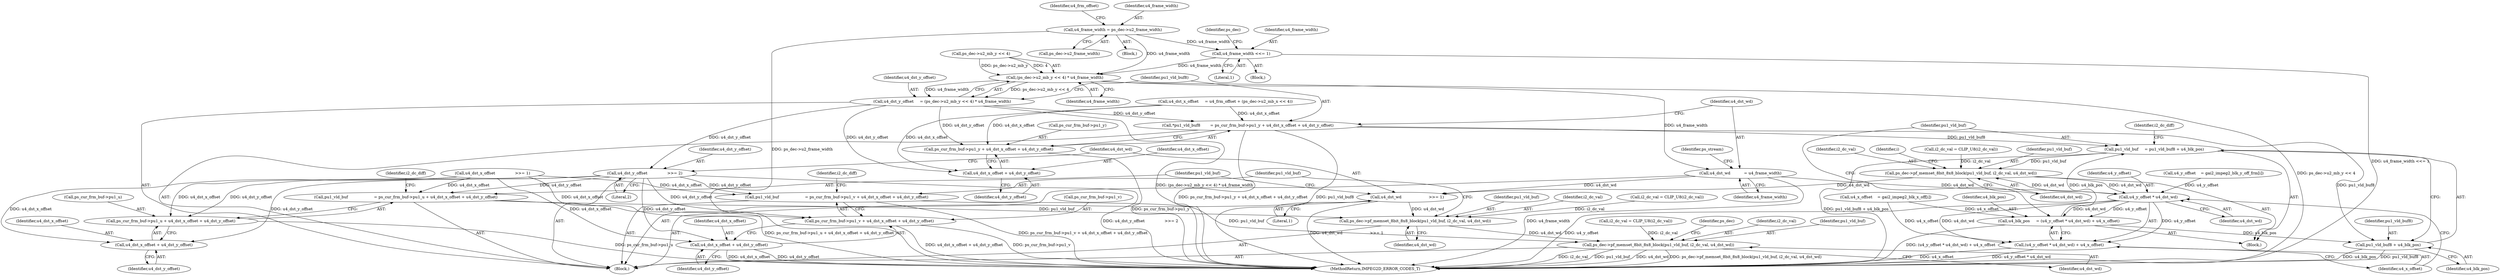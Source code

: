 digraph "0_Android_ffab15eb80630dc799eb410855c93525b75233c3_1@pointer" {
"1000134" [label="(Call,u4_frame_width = ps_dec->u2_frame_width)"];
"1000150" [label="(Call,u4_frame_width <<= 1)"];
"1000184" [label="(Call,(ps_dec->u2_mb_y << 4) * u4_frame_width)"];
"1000182" [label="(Call,u4_dst_y_offset     = (ps_dec->u2_mb_y << 4) * u4_frame_width)"];
"1000192" [label="(Call,*pu1_vld_buf8        = ps_cur_frm_buf->pu1_y + u4_dst_x_offset + u4_dst_y_offset)"];
"1000259" [label="(Call,pu1_vld_buf     = pu1_vld_buf8 + u4_blk_pos)"];
"1000288" [label="(Call,ps_dec->pf_memset_8bit_8x8_block(pu1_vld_buf, i2_dc_val, u4_dst_wd))"];
"1000255" [label="(Call,u4_y_offset * u4_dst_wd)"];
"1000252" [label="(Call,u4_blk_pos     = (u4_y_offset * u4_dst_wd) + u4_x_offset)"];
"1000261" [label="(Call,pu1_vld_buf8 + u4_blk_pos)"];
"1000254" [label="(Call,(u4_y_offset * u4_dst_wd) + u4_x_offset)"];
"1000298" [label="(Call,u4_dst_wd                      >>= 1)"];
"1000334" [label="(Call,ps_dec->pf_memset_8bit_8x8_block(pu1_vld_buf, i2_dc_val, u4_dst_wd))"];
"1000371" [label="(Call,ps_dec->pf_memset_8bit_8x8_block(pu1_vld_buf, i2_dc_val, u4_dst_wd))"];
"1000194" [label="(Call,ps_cur_frm_buf->pu1_y + u4_dst_x_offset + u4_dst_y_offset)"];
"1000198" [label="(Call,u4_dst_x_offset + u4_dst_y_offset)"];
"1000295" [label="(Call,u4_dst_y_offset                >>= 2)"];
"1000301" [label="(Call,pu1_vld_buf                     = ps_cur_frm_buf->pu1_u + u4_dst_x_offset + u4_dst_y_offset)"];
"1000303" [label="(Call,ps_cur_frm_buf->pu1_u + u4_dst_x_offset + u4_dst_y_offset)"];
"1000307" [label="(Call,u4_dst_x_offset + u4_dst_y_offset)"];
"1000338" [label="(Call,pu1_vld_buf                     = ps_cur_frm_buf->pu1_v + u4_dst_x_offset + u4_dst_y_offset)"];
"1000340" [label="(Call,ps_cur_frm_buf->pu1_v + u4_dst_x_offset + u4_dst_y_offset)"];
"1000344" [label="(Call,u4_dst_x_offset + u4_dst_y_offset)"];
"1000202" [label="(Call,u4_dst_wd           = u4_frame_width)"];
"1000203" [label="(Identifier,u4_dst_wd)"];
"1000438" [label="(MethodReturn,IMPEG2D_ERROR_CODES_T)"];
"1000339" [label="(Identifier,pu1_vld_buf)"];
"1000292" [label="(Call,u4_dst_x_offset                >>= 1)"];
"1000296" [label="(Identifier,u4_dst_y_offset)"];
"1000257" [label="(Identifier,u4_dst_wd)"];
"1000298" [label="(Call,u4_dst_wd                      >>= 1)"];
"1000334" [label="(Call,ps_dec->pf_memset_8bit_8x8_block(pu1_vld_buf, i2_dc_val, u4_dst_wd))"];
"1000252" [label="(Call,u4_blk_pos     = (u4_y_offset * u4_dst_wd) + u4_x_offset)"];
"1000262" [label="(Identifier,pu1_vld_buf8)"];
"1000192" [label="(Call,*pu1_vld_buf8        = ps_cur_frm_buf->pu1_y + u4_dst_x_offset + u4_dst_y_offset)"];
"1000204" [label="(Identifier,u4_frame_width)"];
"1000194" [label="(Call,ps_cur_frm_buf->pu1_y + u4_dst_x_offset + u4_dst_y_offset)"];
"1000367" [label="(Call,i2_dc_val = CLIP_U8(i2_dc_val))"];
"1000340" [label="(Call,ps_cur_frm_buf->pu1_v + u4_dst_x_offset + u4_dst_y_offset)"];
"1000309" [label="(Identifier,u4_dst_y_offset)"];
"1000263" [label="(Identifier,u4_blk_pos)"];
"1000195" [label="(Call,ps_cur_frm_buf->pu1_y)"];
"1000156" [label="(Identifier,ps_dec)"];
"1000377" [label="(Identifier,ps_dec)"];
"1000141" [label="(Identifier,u4_frm_offset)"];
"1000295" [label="(Call,u4_dst_y_offset                >>= 2)"];
"1000136" [label="(Call,ps_dec->u2_frame_width)"];
"1000183" [label="(Identifier,u4_dst_y_offset)"];
"1000284" [label="(Call,i2_dc_val = CLIP_U8(i2_dc_val))"];
"1000335" [label="(Identifier,pu1_vld_buf)"];
"1000344" [label="(Call,u4_dst_x_offset + u4_dst_y_offset)"];
"1000255" [label="(Call,u4_y_offset * u4_dst_wd)"];
"1000300" [label="(Literal,1)"];
"1000291" [label="(Identifier,u4_dst_wd)"];
"1000373" [label="(Identifier,i2_dc_val)"];
"1000149" [label="(Block,)"];
"1000260" [label="(Identifier,pu1_vld_buf)"];
"1000166" [label="(Block,)"];
"1000150" [label="(Call,u4_frame_width <<= 1)"];
"1000135" [label="(Identifier,u4_frame_width)"];
"1000199" [label="(Identifier,u4_dst_x_offset)"];
"1000336" [label="(Identifier,i2_dc_val)"];
"1000346" [label="(Identifier,u4_dst_y_offset)"];
"1000307" [label="(Call,u4_dst_x_offset + u4_dst_y_offset)"];
"1000115" [label="(Block,)"];
"1000303" [label="(Call,ps_cur_frm_buf->pu1_u + u4_dst_x_offset + u4_dst_y_offset)"];
"1000289" [label="(Identifier,pu1_vld_buf)"];
"1000371" [label="(Call,ps_dec->pf_memset_8bit_8x8_block(pu1_vld_buf, i2_dc_val, u4_dst_wd))"];
"1000299" [label="(Identifier,u4_dst_wd)"];
"1000302" [label="(Identifier,pu1_vld_buf)"];
"1000290" [label="(Identifier,i2_dc_val)"];
"1000341" [label="(Call,ps_cur_frm_buf->pu1_v)"];
"1000372" [label="(Identifier,pu1_vld_buf)"];
"1000134" [label="(Call,u4_frame_width = ps_dec->u2_frame_width)"];
"1000202" [label="(Call,u4_dst_wd           = u4_frame_width)"];
"1000374" [label="(Identifier,u4_dst_wd)"];
"1000151" [label="(Identifier,u4_frame_width)"];
"1000297" [label="(Literal,2)"];
"1000198" [label="(Call,u4_dst_x_offset + u4_dst_y_offset)"];
"1000301" [label="(Call,pu1_vld_buf                     = ps_cur_frm_buf->pu1_u + u4_dst_x_offset + u4_dst_y_offset)"];
"1000184" [label="(Call,(ps_dec->u2_mb_y << 4) * u4_frame_width)"];
"1000256" [label="(Identifier,u4_y_offset)"];
"1000254" [label="(Call,(u4_y_offset * u4_dst_wd) + u4_x_offset)"];
"1000345" [label="(Identifier,u4_dst_x_offset)"];
"1000182" [label="(Call,u4_dst_y_offset     = (ps_dec->u2_mb_y << 4) * u4_frame_width)"];
"1000209" [label="(Identifier,ps_stream)"];
"1000259" [label="(Call,pu1_vld_buf     = pu1_vld_buf8 + u4_blk_pos)"];
"1000330" [label="(Call,i2_dc_val = CLIP_U8(i2_dc_val))"];
"1000152" [label="(Literal,1)"];
"1000193" [label="(Identifier,pu1_vld_buf8)"];
"1000348" [label="(Identifier,i2_dc_diff)"];
"1000190" [label="(Identifier,u4_frame_width)"];
"1000258" [label="(Identifier,u4_x_offset)"];
"1000240" [label="(Identifier,i)"];
"1000185" [label="(Call,ps_dec->u2_mb_y << 4)"];
"1000172" [label="(Call,u4_dst_x_offset     = u4_frm_offset + (ps_dec->u2_mb_x << 4))"];
"1000242" [label="(Call,u4_x_offset    = gai2_impeg2_blk_x_off[i])"];
"1000338" [label="(Call,pu1_vld_buf                     = ps_cur_frm_buf->pu1_v + u4_dst_x_offset + u4_dst_y_offset)"];
"1000200" [label="(Identifier,u4_dst_y_offset)"];
"1000265" [label="(Identifier,i2_dc_diff)"];
"1000241" [label="(Block,)"];
"1000337" [label="(Identifier,u4_dst_wd)"];
"1000288" [label="(Call,ps_dec->pf_memset_8bit_8x8_block(pu1_vld_buf, i2_dc_val, u4_dst_wd))"];
"1000308" [label="(Identifier,u4_dst_x_offset)"];
"1000253" [label="(Identifier,u4_blk_pos)"];
"1000304" [label="(Call,ps_cur_frm_buf->pu1_u)"];
"1000261" [label="(Call,pu1_vld_buf8 + u4_blk_pos)"];
"1000247" [label="(Call,u4_y_offset    = gai2_impeg2_blk_y_off_frm[i])"];
"1000311" [label="(Identifier,i2_dc_diff)"];
"1000134" -> "1000115"  [label="AST: "];
"1000134" -> "1000136"  [label="CFG: "];
"1000135" -> "1000134"  [label="AST: "];
"1000136" -> "1000134"  [label="AST: "];
"1000141" -> "1000134"  [label="CFG: "];
"1000134" -> "1000438"  [label="DDG: ps_dec->u2_frame_width"];
"1000134" -> "1000150"  [label="DDG: u4_frame_width"];
"1000134" -> "1000184"  [label="DDG: u4_frame_width"];
"1000150" -> "1000149"  [label="AST: "];
"1000150" -> "1000152"  [label="CFG: "];
"1000151" -> "1000150"  [label="AST: "];
"1000152" -> "1000150"  [label="AST: "];
"1000156" -> "1000150"  [label="CFG: "];
"1000150" -> "1000438"  [label="DDG: u4_frame_width <<= 1"];
"1000150" -> "1000184"  [label="DDG: u4_frame_width"];
"1000184" -> "1000182"  [label="AST: "];
"1000184" -> "1000190"  [label="CFG: "];
"1000185" -> "1000184"  [label="AST: "];
"1000190" -> "1000184"  [label="AST: "];
"1000182" -> "1000184"  [label="CFG: "];
"1000184" -> "1000438"  [label="DDG: ps_dec->u2_mb_y << 4"];
"1000184" -> "1000182"  [label="DDG: ps_dec->u2_mb_y << 4"];
"1000184" -> "1000182"  [label="DDG: u4_frame_width"];
"1000185" -> "1000184"  [label="DDG: ps_dec->u2_mb_y"];
"1000185" -> "1000184"  [label="DDG: 4"];
"1000184" -> "1000202"  [label="DDG: u4_frame_width"];
"1000182" -> "1000166"  [label="AST: "];
"1000183" -> "1000182"  [label="AST: "];
"1000193" -> "1000182"  [label="CFG: "];
"1000182" -> "1000438"  [label="DDG: (ps_dec->u2_mb_y << 4) * u4_frame_width"];
"1000182" -> "1000192"  [label="DDG: u4_dst_y_offset"];
"1000182" -> "1000194"  [label="DDG: u4_dst_y_offset"];
"1000182" -> "1000198"  [label="DDG: u4_dst_y_offset"];
"1000182" -> "1000295"  [label="DDG: u4_dst_y_offset"];
"1000192" -> "1000166"  [label="AST: "];
"1000192" -> "1000194"  [label="CFG: "];
"1000193" -> "1000192"  [label="AST: "];
"1000194" -> "1000192"  [label="AST: "];
"1000203" -> "1000192"  [label="CFG: "];
"1000192" -> "1000438"  [label="DDG: ps_cur_frm_buf->pu1_y + u4_dst_x_offset + u4_dst_y_offset"];
"1000192" -> "1000438"  [label="DDG: pu1_vld_buf8"];
"1000172" -> "1000192"  [label="DDG: u4_dst_x_offset"];
"1000192" -> "1000259"  [label="DDG: pu1_vld_buf8"];
"1000192" -> "1000261"  [label="DDG: pu1_vld_buf8"];
"1000259" -> "1000241"  [label="AST: "];
"1000259" -> "1000261"  [label="CFG: "];
"1000260" -> "1000259"  [label="AST: "];
"1000261" -> "1000259"  [label="AST: "];
"1000265" -> "1000259"  [label="CFG: "];
"1000259" -> "1000438"  [label="DDG: pu1_vld_buf8 + u4_blk_pos"];
"1000252" -> "1000259"  [label="DDG: u4_blk_pos"];
"1000259" -> "1000288"  [label="DDG: pu1_vld_buf"];
"1000288" -> "1000241"  [label="AST: "];
"1000288" -> "1000291"  [label="CFG: "];
"1000289" -> "1000288"  [label="AST: "];
"1000290" -> "1000288"  [label="AST: "];
"1000291" -> "1000288"  [label="AST: "];
"1000240" -> "1000288"  [label="CFG: "];
"1000288" -> "1000255"  [label="DDG: u4_dst_wd"];
"1000284" -> "1000288"  [label="DDG: i2_dc_val"];
"1000255" -> "1000288"  [label="DDG: u4_dst_wd"];
"1000288" -> "1000298"  [label="DDG: u4_dst_wd"];
"1000255" -> "1000254"  [label="AST: "];
"1000255" -> "1000257"  [label="CFG: "];
"1000256" -> "1000255"  [label="AST: "];
"1000257" -> "1000255"  [label="AST: "];
"1000258" -> "1000255"  [label="CFG: "];
"1000255" -> "1000438"  [label="DDG: u4_y_offset"];
"1000255" -> "1000252"  [label="DDG: u4_y_offset"];
"1000255" -> "1000252"  [label="DDG: u4_dst_wd"];
"1000255" -> "1000254"  [label="DDG: u4_y_offset"];
"1000255" -> "1000254"  [label="DDG: u4_dst_wd"];
"1000247" -> "1000255"  [label="DDG: u4_y_offset"];
"1000202" -> "1000255"  [label="DDG: u4_dst_wd"];
"1000252" -> "1000241"  [label="AST: "];
"1000252" -> "1000254"  [label="CFG: "];
"1000253" -> "1000252"  [label="AST: "];
"1000254" -> "1000252"  [label="AST: "];
"1000260" -> "1000252"  [label="CFG: "];
"1000252" -> "1000438"  [label="DDG: (u4_y_offset * u4_dst_wd) + u4_x_offset"];
"1000242" -> "1000252"  [label="DDG: u4_x_offset"];
"1000252" -> "1000261"  [label="DDG: u4_blk_pos"];
"1000261" -> "1000263"  [label="CFG: "];
"1000262" -> "1000261"  [label="AST: "];
"1000263" -> "1000261"  [label="AST: "];
"1000261" -> "1000438"  [label="DDG: u4_blk_pos"];
"1000261" -> "1000438"  [label="DDG: pu1_vld_buf8"];
"1000254" -> "1000258"  [label="CFG: "];
"1000258" -> "1000254"  [label="AST: "];
"1000254" -> "1000438"  [label="DDG: u4_y_offset * u4_dst_wd"];
"1000254" -> "1000438"  [label="DDG: u4_x_offset"];
"1000242" -> "1000254"  [label="DDG: u4_x_offset"];
"1000298" -> "1000166"  [label="AST: "];
"1000298" -> "1000300"  [label="CFG: "];
"1000299" -> "1000298"  [label="AST: "];
"1000300" -> "1000298"  [label="AST: "];
"1000302" -> "1000298"  [label="CFG: "];
"1000298" -> "1000438"  [label="DDG: u4_dst_wd                      >>= 1"];
"1000202" -> "1000298"  [label="DDG: u4_dst_wd"];
"1000298" -> "1000334"  [label="DDG: u4_dst_wd"];
"1000334" -> "1000166"  [label="AST: "];
"1000334" -> "1000337"  [label="CFG: "];
"1000335" -> "1000334"  [label="AST: "];
"1000336" -> "1000334"  [label="AST: "];
"1000337" -> "1000334"  [label="AST: "];
"1000339" -> "1000334"  [label="CFG: "];
"1000301" -> "1000334"  [label="DDG: pu1_vld_buf"];
"1000330" -> "1000334"  [label="DDG: i2_dc_val"];
"1000334" -> "1000371"  [label="DDG: u4_dst_wd"];
"1000371" -> "1000166"  [label="AST: "];
"1000371" -> "1000374"  [label="CFG: "];
"1000372" -> "1000371"  [label="AST: "];
"1000373" -> "1000371"  [label="AST: "];
"1000374" -> "1000371"  [label="AST: "];
"1000377" -> "1000371"  [label="CFG: "];
"1000371" -> "1000438"  [label="DDG: i2_dc_val"];
"1000371" -> "1000438"  [label="DDG: pu1_vld_buf"];
"1000371" -> "1000438"  [label="DDG: u4_dst_wd"];
"1000371" -> "1000438"  [label="DDG: ps_dec->pf_memset_8bit_8x8_block(pu1_vld_buf, i2_dc_val, u4_dst_wd)"];
"1000338" -> "1000371"  [label="DDG: pu1_vld_buf"];
"1000367" -> "1000371"  [label="DDG: i2_dc_val"];
"1000194" -> "1000198"  [label="CFG: "];
"1000195" -> "1000194"  [label="AST: "];
"1000198" -> "1000194"  [label="AST: "];
"1000194" -> "1000438"  [label="DDG: ps_cur_frm_buf->pu1_y"];
"1000172" -> "1000194"  [label="DDG: u4_dst_x_offset"];
"1000198" -> "1000200"  [label="CFG: "];
"1000199" -> "1000198"  [label="AST: "];
"1000200" -> "1000198"  [label="AST: "];
"1000172" -> "1000198"  [label="DDG: u4_dst_x_offset"];
"1000295" -> "1000166"  [label="AST: "];
"1000295" -> "1000297"  [label="CFG: "];
"1000296" -> "1000295"  [label="AST: "];
"1000297" -> "1000295"  [label="AST: "];
"1000299" -> "1000295"  [label="CFG: "];
"1000295" -> "1000438"  [label="DDG: u4_dst_y_offset                >>= 2"];
"1000295" -> "1000301"  [label="DDG: u4_dst_y_offset"];
"1000295" -> "1000303"  [label="DDG: u4_dst_y_offset"];
"1000295" -> "1000307"  [label="DDG: u4_dst_y_offset"];
"1000295" -> "1000338"  [label="DDG: u4_dst_y_offset"];
"1000295" -> "1000340"  [label="DDG: u4_dst_y_offset"];
"1000295" -> "1000344"  [label="DDG: u4_dst_y_offset"];
"1000301" -> "1000166"  [label="AST: "];
"1000301" -> "1000303"  [label="CFG: "];
"1000302" -> "1000301"  [label="AST: "];
"1000303" -> "1000301"  [label="AST: "];
"1000311" -> "1000301"  [label="CFG: "];
"1000301" -> "1000438"  [label="DDG: ps_cur_frm_buf->pu1_u + u4_dst_x_offset + u4_dst_y_offset"];
"1000292" -> "1000301"  [label="DDG: u4_dst_x_offset"];
"1000303" -> "1000307"  [label="CFG: "];
"1000304" -> "1000303"  [label="AST: "];
"1000307" -> "1000303"  [label="AST: "];
"1000303" -> "1000438"  [label="DDG: ps_cur_frm_buf->pu1_u"];
"1000292" -> "1000303"  [label="DDG: u4_dst_x_offset"];
"1000307" -> "1000309"  [label="CFG: "];
"1000308" -> "1000307"  [label="AST: "];
"1000309" -> "1000307"  [label="AST: "];
"1000292" -> "1000307"  [label="DDG: u4_dst_x_offset"];
"1000338" -> "1000166"  [label="AST: "];
"1000338" -> "1000340"  [label="CFG: "];
"1000339" -> "1000338"  [label="AST: "];
"1000340" -> "1000338"  [label="AST: "];
"1000348" -> "1000338"  [label="CFG: "];
"1000338" -> "1000438"  [label="DDG: ps_cur_frm_buf->pu1_v + u4_dst_x_offset + u4_dst_y_offset"];
"1000292" -> "1000338"  [label="DDG: u4_dst_x_offset"];
"1000340" -> "1000344"  [label="CFG: "];
"1000341" -> "1000340"  [label="AST: "];
"1000344" -> "1000340"  [label="AST: "];
"1000340" -> "1000438"  [label="DDG: u4_dst_x_offset + u4_dst_y_offset"];
"1000340" -> "1000438"  [label="DDG: ps_cur_frm_buf->pu1_v"];
"1000292" -> "1000340"  [label="DDG: u4_dst_x_offset"];
"1000344" -> "1000346"  [label="CFG: "];
"1000345" -> "1000344"  [label="AST: "];
"1000346" -> "1000344"  [label="AST: "];
"1000344" -> "1000438"  [label="DDG: u4_dst_y_offset"];
"1000344" -> "1000438"  [label="DDG: u4_dst_x_offset"];
"1000292" -> "1000344"  [label="DDG: u4_dst_x_offset"];
"1000202" -> "1000166"  [label="AST: "];
"1000202" -> "1000204"  [label="CFG: "];
"1000203" -> "1000202"  [label="AST: "];
"1000204" -> "1000202"  [label="AST: "];
"1000209" -> "1000202"  [label="CFG: "];
"1000202" -> "1000438"  [label="DDG: u4_frame_width"];
}
